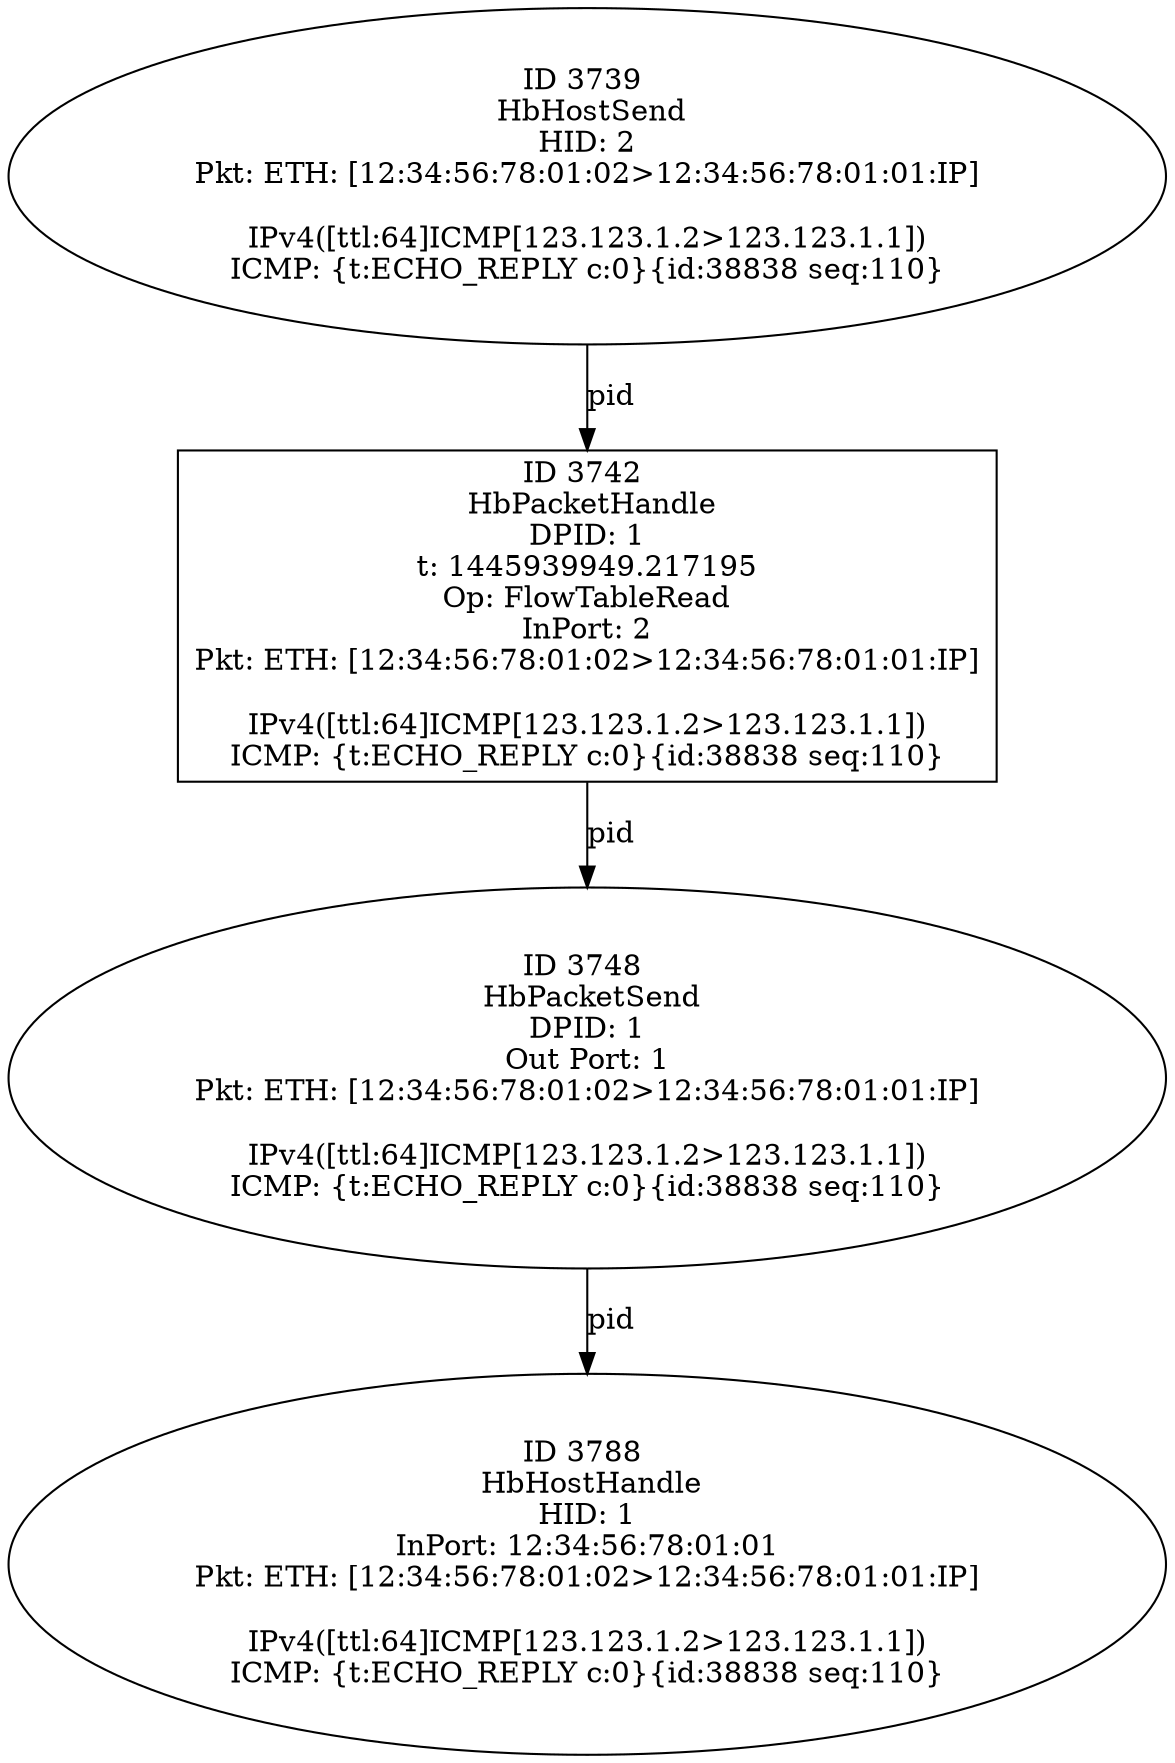 strict digraph G {
3748 [shape=oval, event=<hb_events.HbPacketSend object at 0x1084e4b50>, label="ID 3748 
 HbPacketSend
DPID: 1
Out Port: 1
Pkt: ETH: [12:34:56:78:01:02>12:34:56:78:01:01:IP]

IPv4([ttl:64]ICMP[123.123.1.2>123.123.1.1])
ICMP: {t:ECHO_REPLY c:0}{id:38838 seq:110}"];
3739 [shape=oval, event=<hb_events.HbHostSend object at 0x1084df990>, label="ID 3739 
 HbHostSend
HID: 2
Pkt: ETH: [12:34:56:78:01:02>12:34:56:78:01:01:IP]

IPv4([ttl:64]ICMP[123.123.1.2>123.123.1.1])
ICMP: {t:ECHO_REPLY c:0}{id:38838 seq:110}"];
3788 [shape=oval, event=<hb_events.HbHostHandle object at 0x1084ffa90>, label="ID 3788 
 HbHostHandle
HID: 1
InPort: 12:34:56:78:01:01
Pkt: ETH: [12:34:56:78:01:02>12:34:56:78:01:01:IP]

IPv4([ttl:64]ICMP[123.123.1.2>123.123.1.1])
ICMP: {t:ECHO_REPLY c:0}{id:38838 seq:110}"];
3742 [shape=box, event=<hb_events.HbPacketHandle object at 0x1084df610>, label="ID 3742 
 HbPacketHandle
DPID: 1
t: 1445939949.217195
Op: FlowTableRead
InPort: 2
Pkt: ETH: [12:34:56:78:01:02>12:34:56:78:01:01:IP]

IPv4([ttl:64]ICMP[123.123.1.2>123.123.1.1])
ICMP: {t:ECHO_REPLY c:0}{id:38838 seq:110}"];
3739 -> 3742  [rel=pid, label=pid];
3748 -> 3788  [rel=pid, label=pid];
3742 -> 3748  [rel=pid, label=pid];
}
